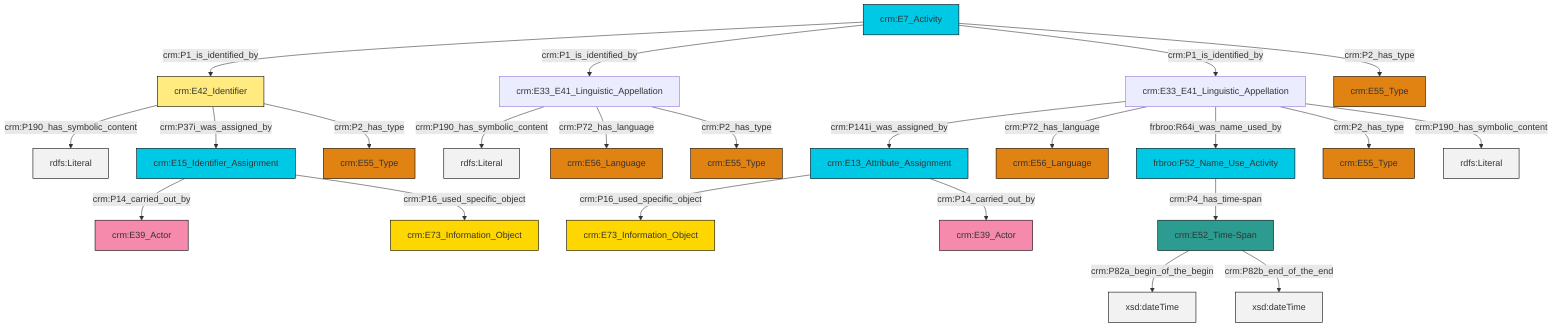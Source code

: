 graph TD
classDef Literal fill:#f2f2f2,stroke:#000000;
classDef CRM_Entity fill:#FFFFFF,stroke:#000000;
classDef Temporal_Entity fill:#00C9E6, stroke:#000000;
classDef Type fill:#E18312, stroke:#000000;
classDef Time-Span fill:#2C9C91, stroke:#000000;
classDef Appellation fill:#FFEB7F, stroke:#000000;
classDef Place fill:#008836, stroke:#000000;
classDef Persistent_Item fill:#B266B2, stroke:#000000;
classDef Conceptual_Object fill:#FFD700, stroke:#000000;
classDef Physical_Thing fill:#D2B48C, stroke:#000000;
classDef Actor fill:#f58aad, stroke:#000000;
classDef PC_Classes fill:#4ce600, stroke:#000000;
classDef Multi fill:#cccccc,stroke:#000000;

0["crm:E33_E41_Linguistic_Appellation"]:::Default -->|crm:P141i_was_assigned_by| 1["crm:E13_Attribute_Assignment"]:::Temporal_Entity
1["crm:E13_Attribute_Assignment"]:::Temporal_Entity -->|crm:P16_used_specific_object| 4["crm:E73_Information_Object"]:::Conceptual_Object
9["crm:E42_Identifier"]:::Appellation -->|crm:P190_has_symbolic_content| 15[rdfs:Literal]:::Literal
13["frbroo:F52_Name_Use_Activity"]:::Temporal_Entity -->|crm:P4_has_time-span| 20["crm:E52_Time-Span"]:::Time-Span
0["crm:E33_E41_Linguistic_Appellation"]:::Default -->|crm:P72_has_language| 16["crm:E56_Language"]:::Type
18["crm:E33_E41_Linguistic_Appellation"]:::Default -->|crm:P190_has_symbolic_content| 21[rdfs:Literal]:::Literal
0["crm:E33_E41_Linguistic_Appellation"]:::Default -->|frbroo:R64i_was_name_used_by| 13["frbroo:F52_Name_Use_Activity"]:::Temporal_Entity
24["crm:E15_Identifier_Assignment"]:::Temporal_Entity -->|crm:P14_carried_out_by| 22["crm:E39_Actor"]:::Actor
18["crm:E33_E41_Linguistic_Appellation"]:::Default -->|crm:P72_has_language| 25["crm:E56_Language"]:::Type
1["crm:E13_Attribute_Assignment"]:::Temporal_Entity -->|crm:P14_carried_out_by| 11["crm:E39_Actor"]:::Actor
20["crm:E52_Time-Span"]:::Time-Span -->|crm:P82a_begin_of_the_begin| 26[xsd:dateTime]:::Literal
0["crm:E33_E41_Linguistic_Appellation"]:::Default -->|crm:P2_has_type| 27["crm:E55_Type"]:::Type
20["crm:E52_Time-Span"]:::Time-Span -->|crm:P82b_end_of_the_end| 28[xsd:dateTime]:::Literal
29["crm:E7_Activity"]:::Temporal_Entity -->|crm:P1_is_identified_by| 9["crm:E42_Identifier"]:::Appellation
29["crm:E7_Activity"]:::Temporal_Entity -->|crm:P1_is_identified_by| 18["crm:E33_E41_Linguistic_Appellation"]:::Default
0["crm:E33_E41_Linguistic_Appellation"]:::Default -->|crm:P190_has_symbolic_content| 31[rdfs:Literal]:::Literal
29["crm:E7_Activity"]:::Temporal_Entity -->|crm:P1_is_identified_by| 0["crm:E33_E41_Linguistic_Appellation"]:::Default
24["crm:E15_Identifier_Assignment"]:::Temporal_Entity -->|crm:P16_used_specific_object| 7["crm:E73_Information_Object"]:::Conceptual_Object
9["crm:E42_Identifier"]:::Appellation -->|crm:P37i_was_assigned_by| 24["crm:E15_Identifier_Assignment"]:::Temporal_Entity
9["crm:E42_Identifier"]:::Appellation -->|crm:P2_has_type| 36["crm:E55_Type"]:::Type
18["crm:E33_E41_Linguistic_Appellation"]:::Default -->|crm:P2_has_type| 2["crm:E55_Type"]:::Type
29["crm:E7_Activity"]:::Temporal_Entity -->|crm:P2_has_type| 5["crm:E55_Type"]:::Type